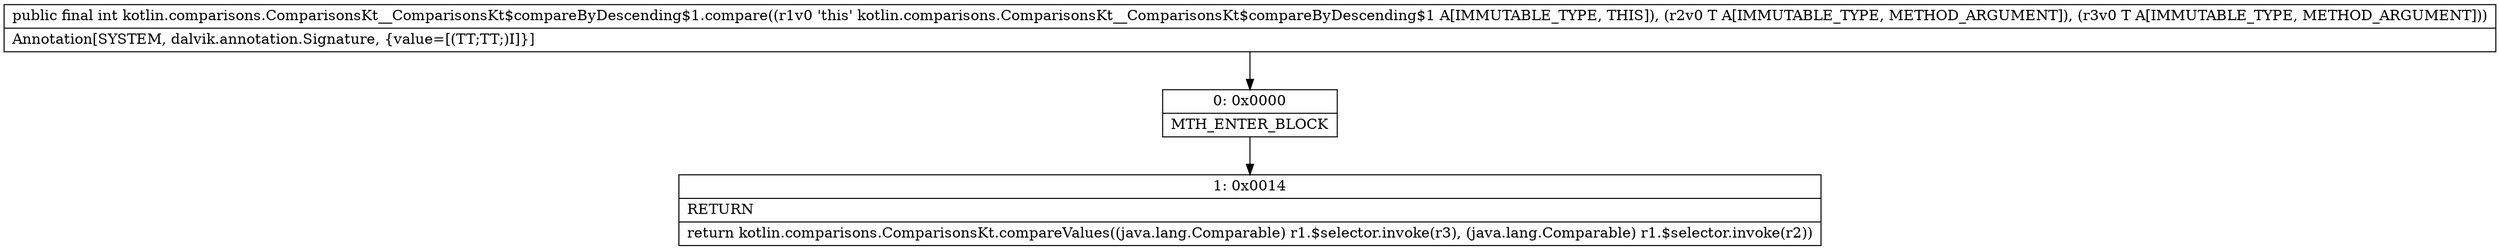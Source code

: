 digraph "CFG forkotlin.comparisons.ComparisonsKt__ComparisonsKt$compareByDescending$1.compare(Ljava\/lang\/Object;Ljava\/lang\/Object;)I" {
Node_0 [shape=record,label="{0\:\ 0x0000|MTH_ENTER_BLOCK\l}"];
Node_1 [shape=record,label="{1\:\ 0x0014|RETURN\l|return kotlin.comparisons.ComparisonsKt.compareValues((java.lang.Comparable) r1.$selector.invoke(r3), (java.lang.Comparable) r1.$selector.invoke(r2))\l}"];
MethodNode[shape=record,label="{public final int kotlin.comparisons.ComparisonsKt__ComparisonsKt$compareByDescending$1.compare((r1v0 'this' kotlin.comparisons.ComparisonsKt__ComparisonsKt$compareByDescending$1 A[IMMUTABLE_TYPE, THIS]), (r2v0 T A[IMMUTABLE_TYPE, METHOD_ARGUMENT]), (r3v0 T A[IMMUTABLE_TYPE, METHOD_ARGUMENT]))  | Annotation[SYSTEM, dalvik.annotation.Signature, \{value=[(TT;TT;)I]\}]\l}"];
MethodNode -> Node_0;
Node_0 -> Node_1;
}

